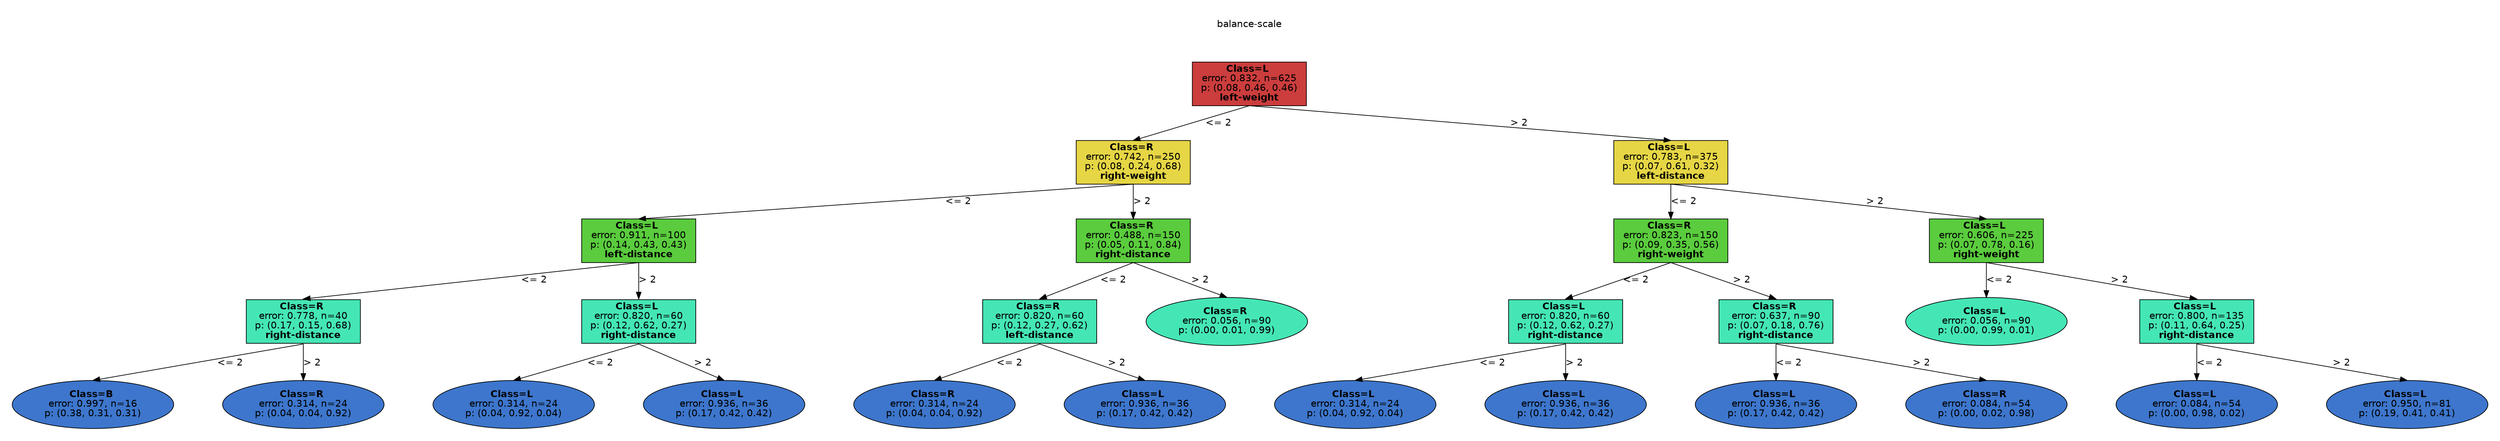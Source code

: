 digraph Tree {
splines=false;
graph [pad=".25", ranksep="0.5", nodesep="1"];
node [shape=rect, style="filled", color="black", fontname="helvetica",fillcolor="white"] ;
edge [fontname="helvetica"] ;
0 [label="balance-scale", shape=plaintext];
0:s -> 1:n [style=invis];   
1 [label=<<b> Class=L </b> <br/> error: 0.832, n=625 <br/> p: (0.08, 0.46, 0.46) <br/><b>left-weight</b>>, fillcolor="0.000 0.7 0.800", shape="rect"];
2 [label=<<b> Class=R </b> <br/> error: 0.742, n=250 <br/> p: (0.08, 0.24, 0.68) <br/><b>right-weight</b>>, fillcolor="0.150 0.7 0.900", shape="rect"];
1:s -> 2:n [label="<= 2"] ;
3 [label=<<b> Class=L </b> <br/> error: 0.911, n=100 <br/> p: (0.14, 0.43, 0.43) <br/><b>left-distance</b>>, fillcolor="0.300 0.7 0.800", shape="rect"];
2:s -> 3:n [label="<= 2"] ;
4 [label=<<b> Class=R </b> <br/> error: 0.778, n=40 <br/> p: (0.17, 0.15, 0.68) <br/><b>right-distance</b>>, fillcolor="0.450 0.7 0.900", shape="rect"];
3:s -> 4:n [label="<= 2"] ;
5 [label=<<b> Class=B </b> <br/> error: 0.997, n=16 <br/> p: (0.38, 0.31, 0.31) >, fillcolor="0.600 0.7 0.800", shape="oval"];
4:s -> 5:n [label="<= 2"] ;
6 [label=<<b> Class=R </b> <br/> error: 0.314, n=24 <br/> p: (0.04, 0.04, 0.92) >, fillcolor="0.600 0.7 0.800", shape="oval"];
4:s -> 6:n [label="> 2"] ;
7 [label=<<b> Class=L </b> <br/> error: 0.820, n=60 <br/> p: (0.12, 0.62, 0.27) <br/><b>right-distance</b>>, fillcolor="0.450 0.7 0.900", shape="rect"];
3:s -> 7:n [label="> 2"] ;
8 [label=<<b> Class=L </b> <br/> error: 0.314, n=24 <br/> p: (0.04, 0.92, 0.04) >, fillcolor="0.600 0.7 0.800", shape="oval"];
7:s -> 8:n [label="<= 2"] ;
9 [label=<<b> Class=L </b> <br/> error: 0.936, n=36 <br/> p: (0.17, 0.42, 0.42) >, fillcolor="0.600 0.7 0.800", shape="oval"];
7:s -> 9:n [label="> 2"] ;
10 [label=<<b> Class=R </b> <br/> error: 0.488, n=150 <br/> p: (0.05, 0.11, 0.84) <br/><b>right-distance</b>>, fillcolor="0.300 0.7 0.800", shape="rect"];
2:s -> 10:n [label="> 2"] ;
11 [label=<<b> Class=R </b> <br/> error: 0.820, n=60 <br/> p: (0.12, 0.27, 0.62) <br/><b>left-distance</b>>, fillcolor="0.450 0.7 0.900", shape="rect"];
10:s -> 11:n [label="<= 2"] ;
12 [label=<<b> Class=R </b> <br/> error: 0.314, n=24 <br/> p: (0.04, 0.04, 0.92) >, fillcolor="0.600 0.7 0.800", shape="oval"];
11:s -> 12:n [label="<= 2"] ;
13 [label=<<b> Class=L </b> <br/> error: 0.936, n=36 <br/> p: (0.17, 0.42, 0.42) >, fillcolor="0.600 0.7 0.800", shape="oval"];
11:s -> 13:n [label="> 2"] ;
14 [label=<<b> Class=R </b> <br/> error: 0.056, n=90 <br/> p: (0.00, 0.01, 0.99) >, fillcolor="0.450 0.7 0.900", shape="oval"];
10:s -> 14:n [label="> 2"] ;
15 [label=<<b> Class=L </b> <br/> error: 0.783, n=375 <br/> p: (0.07, 0.61, 0.32) <br/><b>left-distance</b>>, fillcolor="0.150 0.7 0.900", shape="rect"];
1:s -> 15:n [label="> 2"] ;
16 [label=<<b> Class=R </b> <br/> error: 0.823, n=150 <br/> p: (0.09, 0.35, 0.56) <br/><b>right-weight</b>>, fillcolor="0.300 0.7 0.800", shape="rect"];
15:s -> 16:n [label="<= 2"] ;
17 [label=<<b> Class=L </b> <br/> error: 0.820, n=60 <br/> p: (0.12, 0.62, 0.27) <br/><b>right-distance</b>>, fillcolor="0.450 0.7 0.900", shape="rect"];
16:s -> 17:n [label="<= 2"] ;
18 [label=<<b> Class=L </b> <br/> error: 0.314, n=24 <br/> p: (0.04, 0.92, 0.04) >, fillcolor="0.600 0.7 0.800", shape="oval"];
17:s -> 18:n [label="<= 2"] ;
19 [label=<<b> Class=L </b> <br/> error: 0.936, n=36 <br/> p: (0.17, 0.42, 0.42) >, fillcolor="0.600 0.7 0.800", shape="oval"];
17:s -> 19:n [label="> 2"] ;
20 [label=<<b> Class=R </b> <br/> error: 0.637, n=90 <br/> p: (0.07, 0.18, 0.76) <br/><b>right-distance</b>>, fillcolor="0.450 0.7 0.900", shape="rect"];
16:s -> 20:n [label="> 2"] ;
21 [label=<<b> Class=L </b> <br/> error: 0.936, n=36 <br/> p: (0.17, 0.42, 0.42) >, fillcolor="0.600 0.7 0.800", shape="oval"];
20:s -> 21:n [label="<= 2"] ;
22 [label=<<b> Class=R </b> <br/> error: 0.084, n=54 <br/> p: (0.00, 0.02, 0.98) >, fillcolor="0.600 0.7 0.800", shape="oval"];
20:s -> 22:n [label="> 2"] ;
23 [label=<<b> Class=L </b> <br/> error: 0.606, n=225 <br/> p: (0.07, 0.78, 0.16) <br/><b>right-weight</b>>, fillcolor="0.300 0.7 0.800", shape="rect"];
15:s -> 23:n [label="> 2"] ;
24 [label=<<b> Class=L </b> <br/> error: 0.056, n=90 <br/> p: (0.00, 0.99, 0.01) >, fillcolor="0.450 0.7 0.900", shape="oval"];
23:s -> 24:n [label="<= 2"] ;
25 [label=<<b> Class=L </b> <br/> error: 0.800, n=135 <br/> p: (0.11, 0.64, 0.25) <br/><b>right-distance</b>>, fillcolor="0.450 0.7 0.900", shape="rect"];
23:s -> 25:n [label="> 2"] ;
26 [label=<<b> Class=L </b> <br/> error: 0.084, n=54 <br/> p: (0.00, 0.98, 0.02) >, fillcolor="0.600 0.7 0.800", shape="oval"];
25:s -> 26:n [label="<= 2"] ;
27 [label=<<b> Class=L </b> <br/> error: 0.950, n=81 <br/> p: (0.19, 0.41, 0.41) >, fillcolor="0.600 0.7 0.800", shape="oval"];
25:s -> 27:n [label="> 2"] ;

}